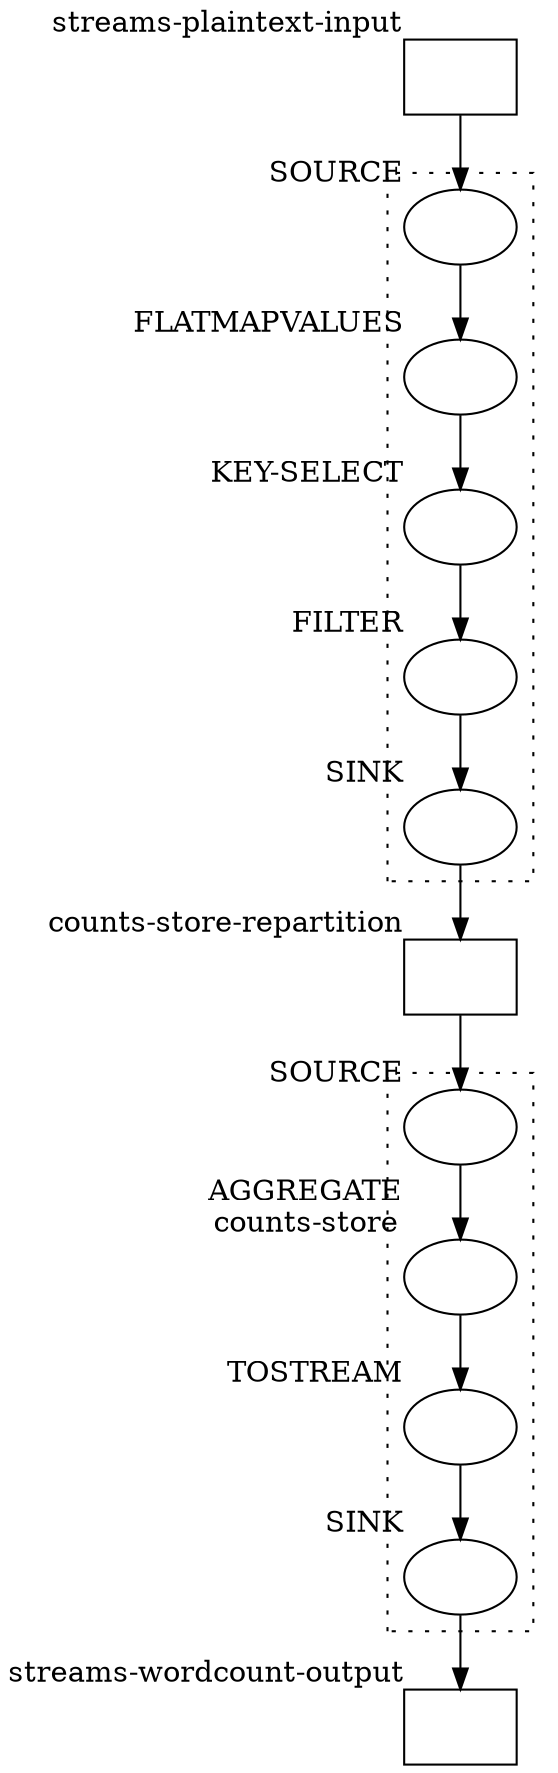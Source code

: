digraph g_word_count {
  counts_store_repartition [shape=box, label="", xlabel="counts-store-repartition"];
  counts_store_repartition [shape=box, label="", xlabel="counts-store-repartition"];
  streams_plaintext_input [shape=box, label="", xlabel="streams-plaintext-input"];
  streams_wordcount_output [shape=box, label="", xlabel="streams-wordcount-output"];
  KSTREAM_SINK_0000000004 -> counts_store_repartition;
  KSTREAM_SINK_0000000008 -> streams_wordcount_output;
  counts_store_repartition -> KSTREAM_SOURCE_0000000006;
  streams_plaintext_input -> KSTREAM_SOURCE_0000000000;
  subgraph cluster_0 {
    style=dotted;
    KSTREAM_FILTER_0000000005 -> KSTREAM_SINK_0000000004;
    KSTREAM_FLATMAPVALUES_0000000001 -> KSTREAM_KEY_SELECT_0000000002;
    KSTREAM_KEY_SELECT_0000000002 -> KSTREAM_FILTER_0000000005;
    KSTREAM_SOURCE_0000000000 -> KSTREAM_FLATMAPVALUES_0000000001;
    KSTREAM_SOURCE_0000000000 [shape=ellipse, label="", xlabel="SOURCE"];
    KSTREAM_FILTER_0000000005 [shape=ellipse, label="", xlabel="FILTER"];
    KSTREAM_FLATMAPVALUES_0000000001 [shape=ellipse, label="", xlabel="FLATMAPVALUES"];
    KSTREAM_KEY_SELECT_0000000002 [shape=ellipse, label="", xlabel="KEY-SELECT"];
    KSTREAM_SINK_0000000004 [shape=ellipse, label="", xlabel="SINK"];
  }
  subgraph cluster_1 {
    style=dotted;
    KSTREAM_AGGREGATE_0000000003 -> KTABLE_TOSTREAM_0000000007;
    KSTREAM_SOURCE_0000000006 -> KSTREAM_AGGREGATE_0000000003;
    KTABLE_TOSTREAM_0000000007 -> KSTREAM_SINK_0000000008;
    KSTREAM_SOURCE_0000000006 [shape=ellipse, label="", xlabel="SOURCE"];
    KSTREAM_AGGREGATE_0000000003 [shape=ellipse, image="cylinder.png", imagescale=true, fixedsize=true, label="", xlabel="AGGREGATE\ncounts-store"];
    KTABLE_TOSTREAM_0000000007 [shape=ellipse, label="", xlabel="TOSTREAM"];
    KSTREAM_SINK_0000000008 [shape=ellipse, label="", xlabel="SINK"];
  }
}